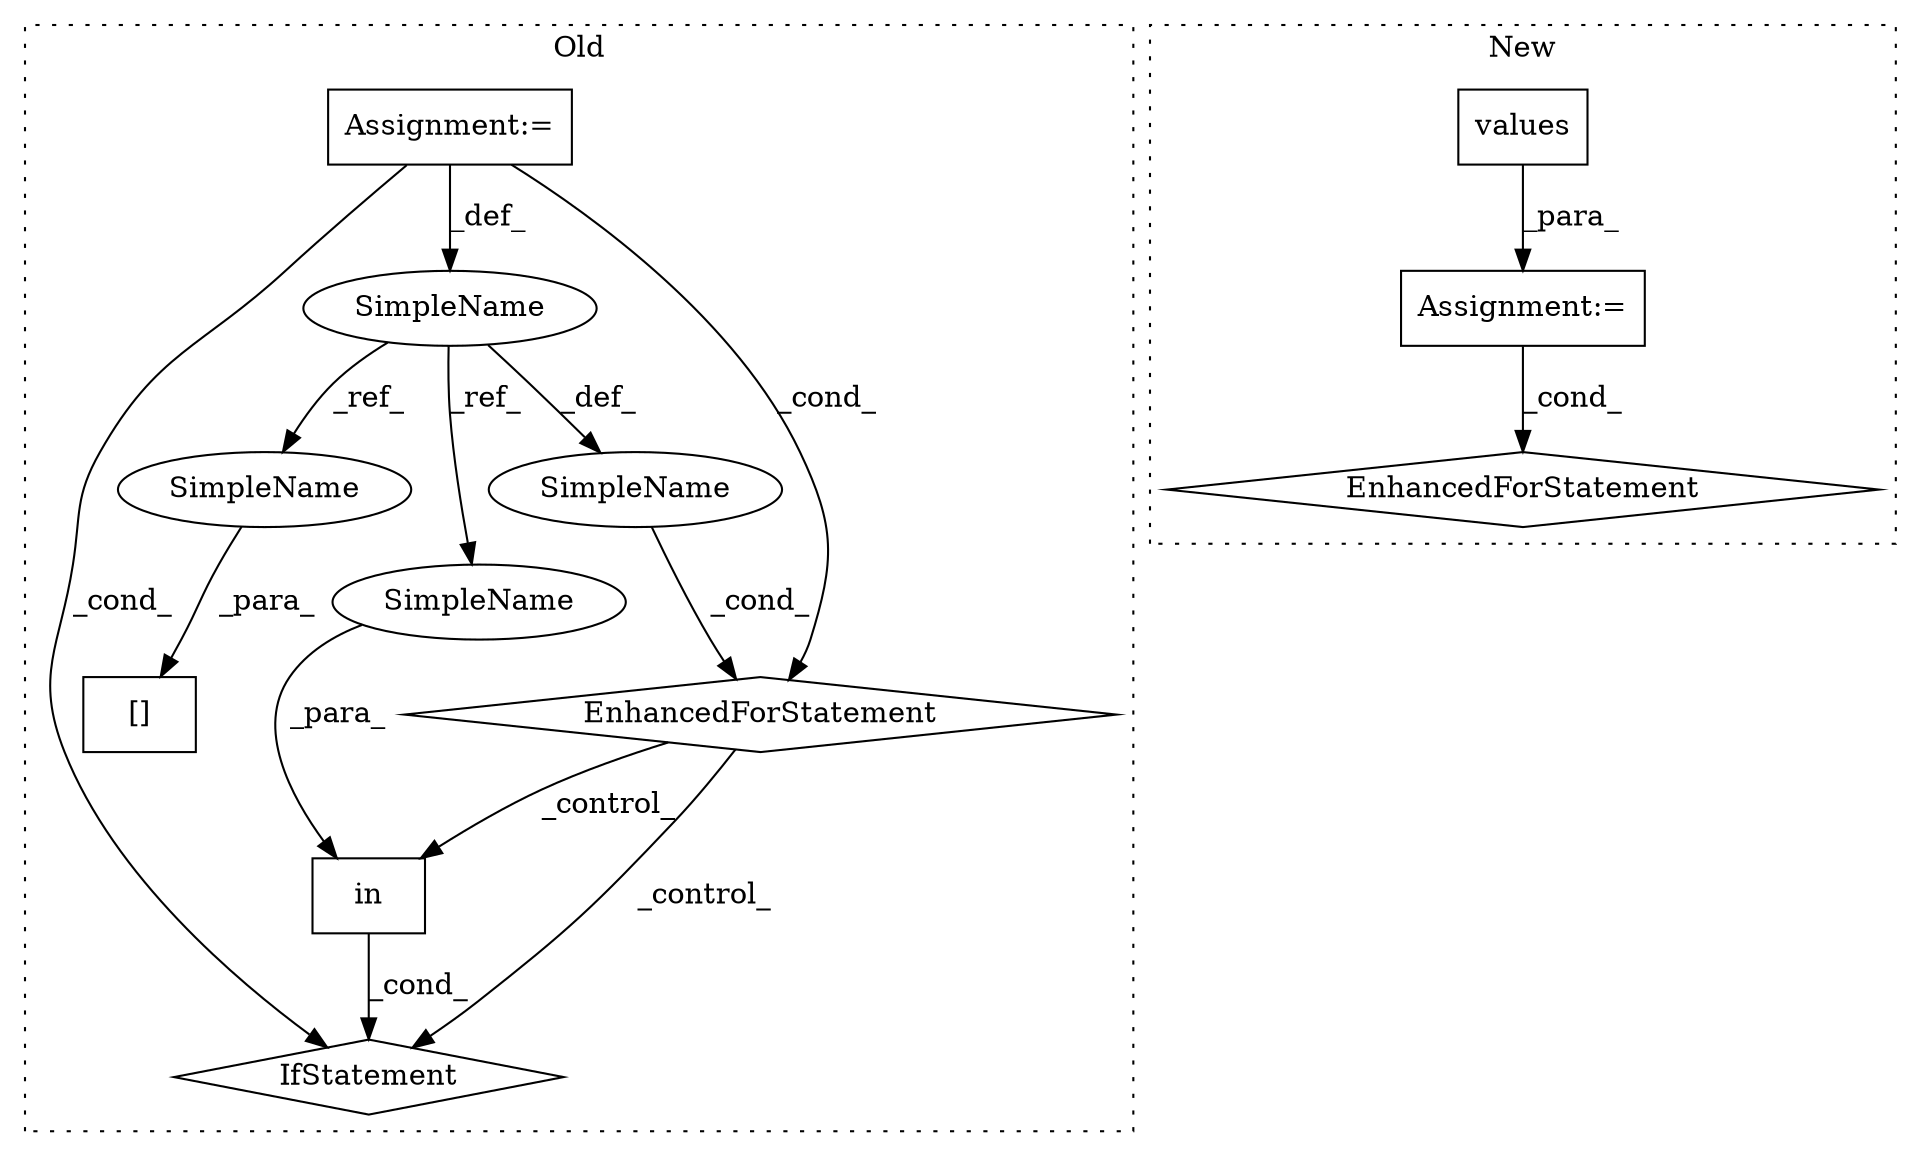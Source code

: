 digraph G {
subgraph cluster0 {
1 [label="in" a="105" s="17767" l="10" shape="box"];
3 [label="IfStatement" a="25" s="17755,17777" l="12,2" shape="diamond"];
4 [label="SimpleName" a="42" s="17707" l="2" shape="ellipse"];
6 [label="Assignment:=" a="7" s="17383,17585" l="119,2" shape="box"];
7 [label="EnhancedForStatement" a="70" s="17634,17743" l="69,2" shape="diamond"];
9 [label="[]" a="2" s="17854,17871" l="16,1" shape="box"];
10 [label="SimpleName" a="42" s="17695" l="1" shape="ellipse"];
11 [label="SimpleName" a="42" s="17870" l="1" shape="ellipse"];
12 [label="SimpleName" a="42" s="17767" l="1" shape="ellipse"];
label = "Old";
style="dotted";
}
subgraph cluster1 {
2 [label="values" a="32" s="17928" l="8" shape="box"];
5 [label="Assignment:=" a="7" s="17849,17936" l="57,2" shape="box"];
8 [label="EnhancedForStatement" a="70" s="17849,17936" l="57,2" shape="diamond"];
label = "New";
style="dotted";
}
1 -> 3 [label="_cond_"];
2 -> 5 [label="_para_"];
4 -> 7 [label="_cond_"];
5 -> 8 [label="_cond_"];
6 -> 3 [label="_cond_"];
6 -> 10 [label="_def_"];
6 -> 7 [label="_cond_"];
7 -> 3 [label="_control_"];
7 -> 1 [label="_control_"];
10 -> 12 [label="_ref_"];
10 -> 4 [label="_def_"];
10 -> 11 [label="_ref_"];
11 -> 9 [label="_para_"];
12 -> 1 [label="_para_"];
}
